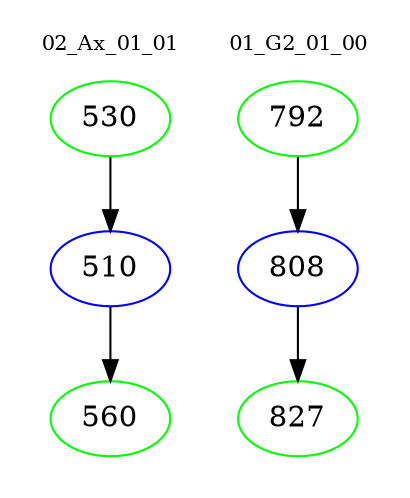 digraph{
subgraph cluster_0 {
color = white
label = "02_Ax_01_01";
fontsize=10;
T0_530 [label="530", color="green"]
T0_530 -> T0_510 [color="black"]
T0_510 [label="510", color="blue"]
T0_510 -> T0_560 [color="black"]
T0_560 [label="560", color="green"]
}
subgraph cluster_1 {
color = white
label = "01_G2_01_00";
fontsize=10;
T1_792 [label="792", color="green"]
T1_792 -> T1_808 [color="black"]
T1_808 [label="808", color="blue"]
T1_808 -> T1_827 [color="black"]
T1_827 [label="827", color="green"]
}
}
